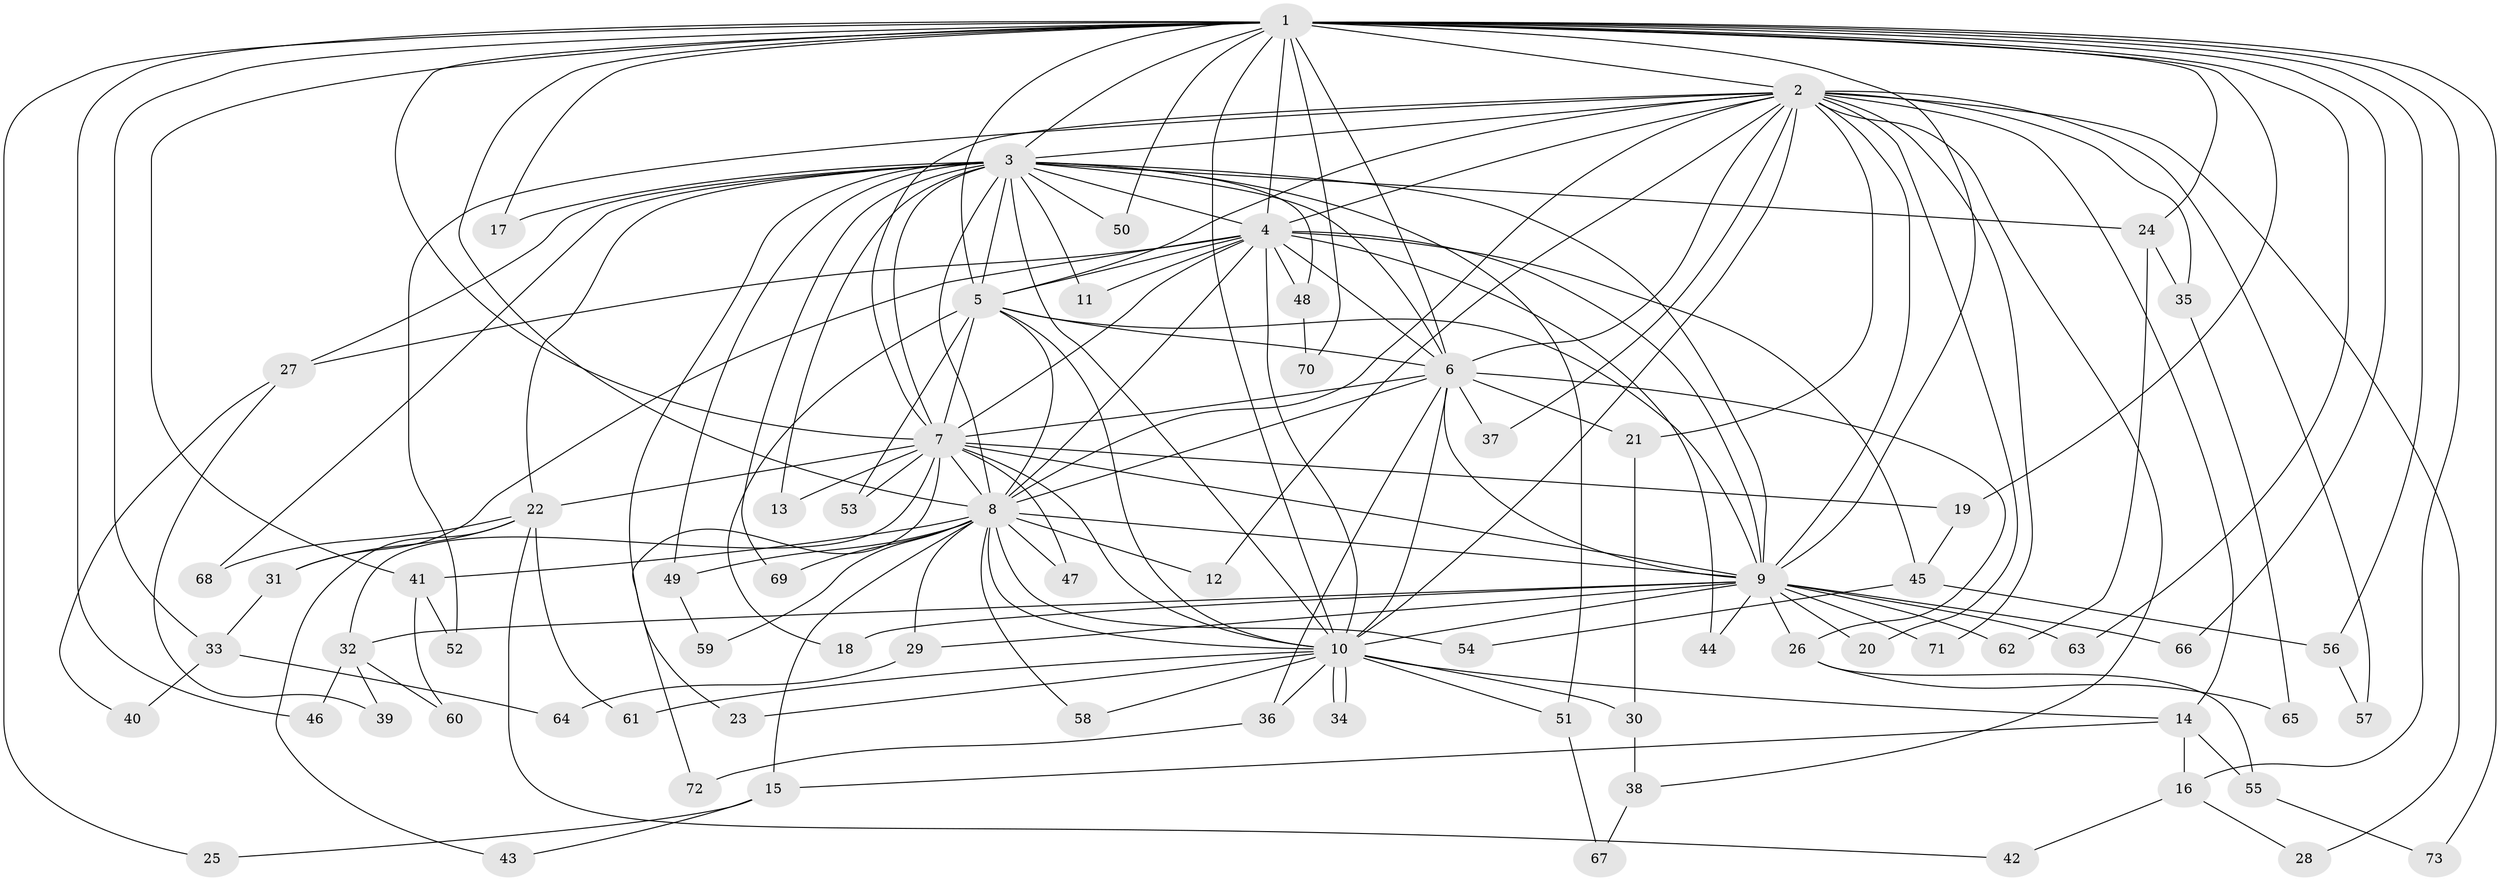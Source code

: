 // Generated by graph-tools (version 1.1) at 2025/25/03/09/25 03:25:42]
// undirected, 73 vertices, 171 edges
graph export_dot {
graph [start="1"]
  node [color=gray90,style=filled];
  1;
  2;
  3;
  4;
  5;
  6;
  7;
  8;
  9;
  10;
  11;
  12;
  13;
  14;
  15;
  16;
  17;
  18;
  19;
  20;
  21;
  22;
  23;
  24;
  25;
  26;
  27;
  28;
  29;
  30;
  31;
  32;
  33;
  34;
  35;
  36;
  37;
  38;
  39;
  40;
  41;
  42;
  43;
  44;
  45;
  46;
  47;
  48;
  49;
  50;
  51;
  52;
  53;
  54;
  55;
  56;
  57;
  58;
  59;
  60;
  61;
  62;
  63;
  64;
  65;
  66;
  67;
  68;
  69;
  70;
  71;
  72;
  73;
  1 -- 2;
  1 -- 3;
  1 -- 4;
  1 -- 5;
  1 -- 6;
  1 -- 7;
  1 -- 8;
  1 -- 9;
  1 -- 10;
  1 -- 16;
  1 -- 17;
  1 -- 19;
  1 -- 24;
  1 -- 25;
  1 -- 33;
  1 -- 41;
  1 -- 46;
  1 -- 50;
  1 -- 56;
  1 -- 63;
  1 -- 66;
  1 -- 70;
  1 -- 73;
  2 -- 3;
  2 -- 4;
  2 -- 5;
  2 -- 6;
  2 -- 7;
  2 -- 8;
  2 -- 9;
  2 -- 10;
  2 -- 12;
  2 -- 14;
  2 -- 20;
  2 -- 21;
  2 -- 28;
  2 -- 35;
  2 -- 37;
  2 -- 38;
  2 -- 52;
  2 -- 57;
  2 -- 71;
  3 -- 4;
  3 -- 5;
  3 -- 6;
  3 -- 7;
  3 -- 8;
  3 -- 9;
  3 -- 10;
  3 -- 11;
  3 -- 13;
  3 -- 17;
  3 -- 22;
  3 -- 23;
  3 -- 24;
  3 -- 27;
  3 -- 48;
  3 -- 49;
  3 -- 50;
  3 -- 51;
  3 -- 68;
  3 -- 69;
  4 -- 5;
  4 -- 6;
  4 -- 7;
  4 -- 8;
  4 -- 9;
  4 -- 10;
  4 -- 11;
  4 -- 27;
  4 -- 31;
  4 -- 44;
  4 -- 45;
  4 -- 48;
  5 -- 6;
  5 -- 7;
  5 -- 8;
  5 -- 9;
  5 -- 10;
  5 -- 18;
  5 -- 53;
  6 -- 7;
  6 -- 8;
  6 -- 9;
  6 -- 10;
  6 -- 21;
  6 -- 26;
  6 -- 36;
  6 -- 37;
  7 -- 8;
  7 -- 9;
  7 -- 10;
  7 -- 13;
  7 -- 19;
  7 -- 22;
  7 -- 32;
  7 -- 47;
  7 -- 53;
  7 -- 72;
  8 -- 9;
  8 -- 10;
  8 -- 12;
  8 -- 15;
  8 -- 29;
  8 -- 41;
  8 -- 47;
  8 -- 49;
  8 -- 54;
  8 -- 58;
  8 -- 59;
  8 -- 69;
  9 -- 10;
  9 -- 18;
  9 -- 20;
  9 -- 26;
  9 -- 29;
  9 -- 32;
  9 -- 44;
  9 -- 62;
  9 -- 63;
  9 -- 66;
  9 -- 71;
  10 -- 14;
  10 -- 23;
  10 -- 30;
  10 -- 34;
  10 -- 34;
  10 -- 36;
  10 -- 51;
  10 -- 58;
  10 -- 61;
  14 -- 15;
  14 -- 16;
  14 -- 55;
  15 -- 25;
  15 -- 43;
  16 -- 28;
  16 -- 42;
  19 -- 45;
  21 -- 30;
  22 -- 31;
  22 -- 42;
  22 -- 43;
  22 -- 61;
  22 -- 68;
  24 -- 35;
  24 -- 62;
  26 -- 55;
  26 -- 65;
  27 -- 39;
  27 -- 40;
  29 -- 64;
  30 -- 38;
  31 -- 33;
  32 -- 39;
  32 -- 46;
  32 -- 60;
  33 -- 40;
  33 -- 64;
  35 -- 65;
  36 -- 72;
  38 -- 67;
  41 -- 52;
  41 -- 60;
  45 -- 54;
  45 -- 56;
  48 -- 70;
  49 -- 59;
  51 -- 67;
  55 -- 73;
  56 -- 57;
}

